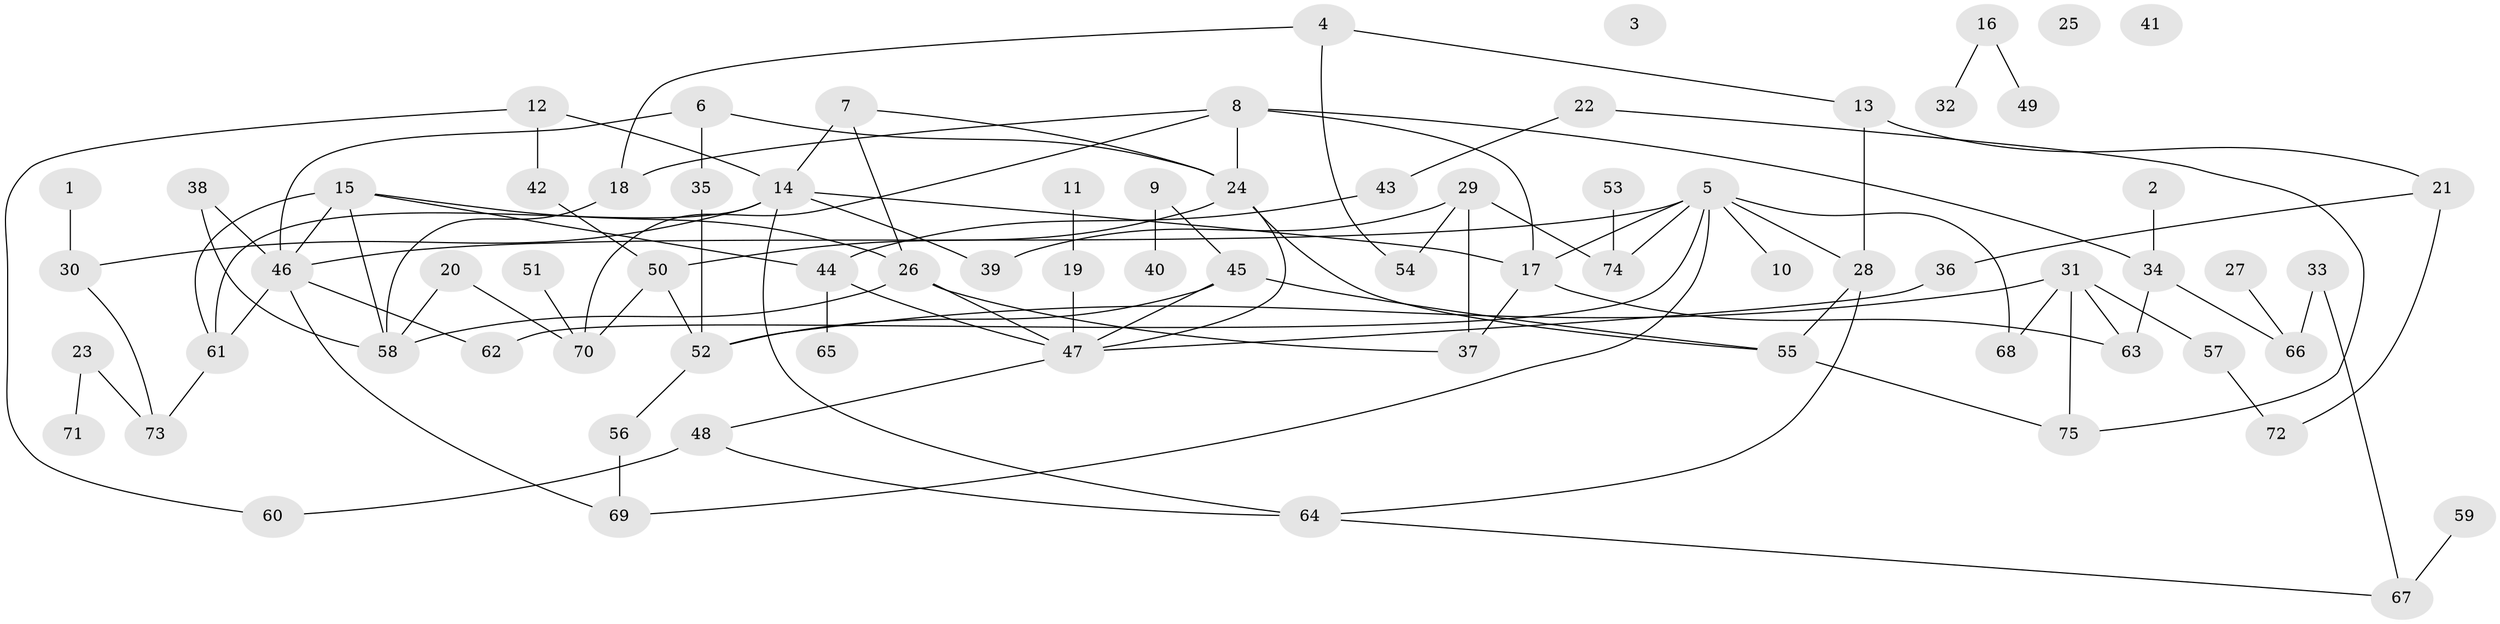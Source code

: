 // coarse degree distribution, {2: 0.14893617021276595, 1: 0.23404255319148937, 0: 0.06382978723404255, 4: 0.06382978723404255, 8: 0.02127659574468085, 3: 0.1702127659574468, 7: 0.06382978723404255, 6: 0.10638297872340426, 5: 0.10638297872340426, 9: 0.02127659574468085}
// Generated by graph-tools (version 1.1) at 2025/23/03/03/25 07:23:25]
// undirected, 75 vertices, 107 edges
graph export_dot {
graph [start="1"]
  node [color=gray90,style=filled];
  1;
  2;
  3;
  4;
  5;
  6;
  7;
  8;
  9;
  10;
  11;
  12;
  13;
  14;
  15;
  16;
  17;
  18;
  19;
  20;
  21;
  22;
  23;
  24;
  25;
  26;
  27;
  28;
  29;
  30;
  31;
  32;
  33;
  34;
  35;
  36;
  37;
  38;
  39;
  40;
  41;
  42;
  43;
  44;
  45;
  46;
  47;
  48;
  49;
  50;
  51;
  52;
  53;
  54;
  55;
  56;
  57;
  58;
  59;
  60;
  61;
  62;
  63;
  64;
  65;
  66;
  67;
  68;
  69;
  70;
  71;
  72;
  73;
  74;
  75;
  1 -- 30;
  2 -- 34;
  4 -- 13;
  4 -- 18;
  4 -- 54;
  5 -- 10;
  5 -- 17;
  5 -- 28;
  5 -- 46;
  5 -- 62;
  5 -- 68;
  5 -- 69;
  5 -- 74;
  6 -- 24;
  6 -- 35;
  6 -- 46;
  7 -- 14;
  7 -- 24;
  7 -- 26;
  8 -- 17;
  8 -- 18;
  8 -- 24;
  8 -- 34;
  8 -- 70;
  9 -- 40;
  9 -- 45;
  11 -- 19;
  12 -- 14;
  12 -- 42;
  12 -- 60;
  13 -- 21;
  13 -- 28;
  14 -- 17;
  14 -- 30;
  14 -- 39;
  14 -- 61;
  14 -- 64;
  15 -- 26;
  15 -- 44;
  15 -- 46;
  15 -- 58;
  15 -- 61;
  16 -- 32;
  16 -- 49;
  17 -- 37;
  17 -- 63;
  18 -- 58;
  19 -- 47;
  20 -- 58;
  20 -- 70;
  21 -- 36;
  21 -- 72;
  22 -- 43;
  22 -- 75;
  23 -- 71;
  23 -- 73;
  24 -- 47;
  24 -- 50;
  24 -- 55;
  26 -- 37;
  26 -- 47;
  26 -- 58;
  27 -- 66;
  28 -- 55;
  28 -- 64;
  29 -- 37;
  29 -- 39;
  29 -- 54;
  29 -- 74;
  30 -- 73;
  31 -- 52;
  31 -- 57;
  31 -- 63;
  31 -- 68;
  31 -- 75;
  33 -- 66;
  33 -- 67;
  34 -- 63;
  34 -- 66;
  35 -- 52;
  36 -- 47;
  38 -- 46;
  38 -- 58;
  42 -- 50;
  43 -- 44;
  44 -- 47;
  44 -- 65;
  45 -- 47;
  45 -- 52;
  45 -- 55;
  46 -- 61;
  46 -- 62;
  46 -- 69;
  47 -- 48;
  48 -- 60;
  48 -- 64;
  50 -- 52;
  50 -- 70;
  51 -- 70;
  52 -- 56;
  53 -- 74;
  55 -- 75;
  56 -- 69;
  57 -- 72;
  59 -- 67;
  61 -- 73;
  64 -- 67;
}
